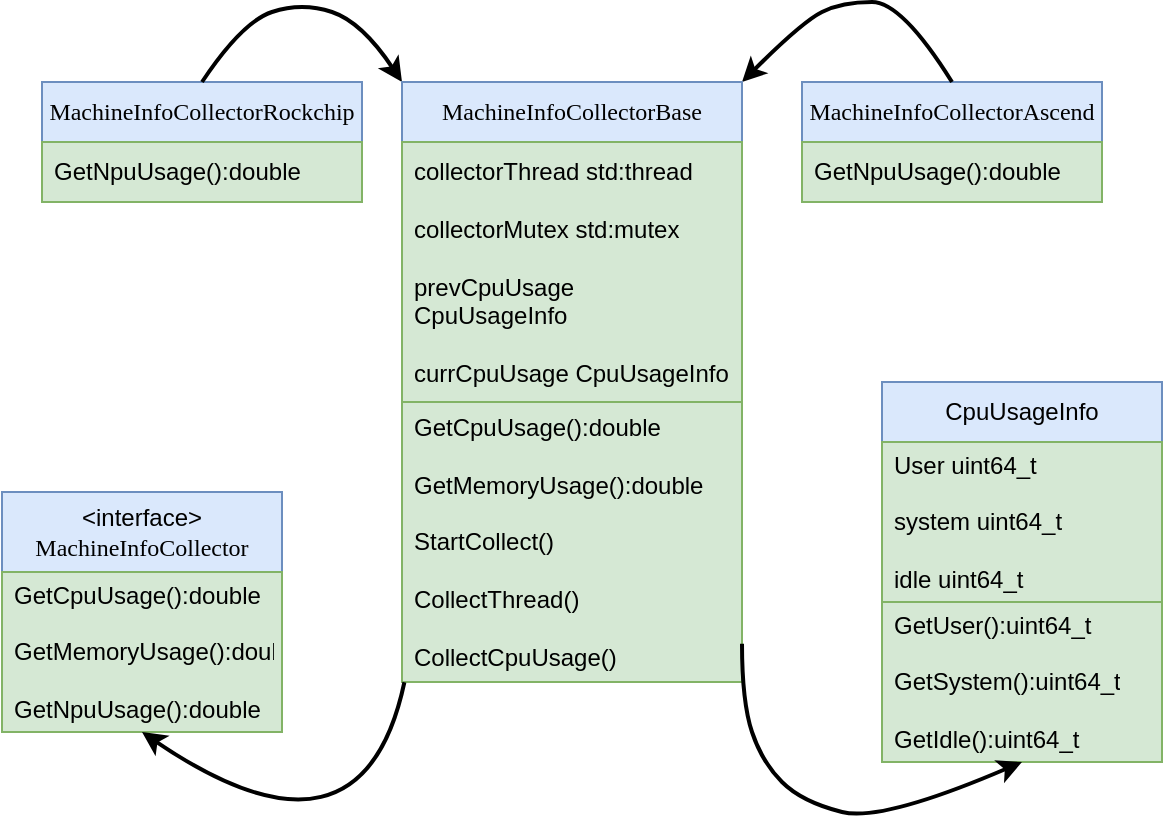 <mxfile version="27.0.5">
  <diagram name="第 1 页" id="_BxO9Xz13ent66Yne161">
    <mxGraphModel dx="1042" dy="563" grid="1" gridSize="10" guides="1" tooltips="1" connect="1" arrows="1" fold="1" page="1" pageScale="1" pageWidth="827" pageHeight="1169" math="0" shadow="0">
      <root>
        <mxCell id="0" />
        <mxCell id="1" parent="0" />
        <mxCell id="bEuY-Cs-iYZ5uO4KxgSN-1" value="&lt;p class=&quot;MsoNormal&quot;&gt;&lt;span style=&quot;mso-spacerun:&#39;yes&#39;;font-family:&#39;Times New Roman&#39;;mso-fareast-font-family:宋体;&quot;&gt;MachineInfoCollectorRockchip&lt;/span&gt;&lt;/p&gt;" style="swimlane;fontStyle=0;childLayout=stackLayout;horizontal=1;startSize=30;horizontalStack=0;resizeParent=1;resizeParentMax=0;resizeLast=0;collapsible=1;marginBottom=0;whiteSpace=wrap;html=1;fontSize=12;align=center;fillColor=#dae8fc;strokeColor=#6c8ebf;" parent="1" vertex="1">
          <mxGeometry x="30" y="130" width="160" height="60" as="geometry" />
        </mxCell>
        <mxCell id="bEuY-Cs-iYZ5uO4KxgSN-2" value="GetNpuUsage():double" style="text;strokeColor=#82b366;fillColor=#d5e8d4;align=left;verticalAlign=middle;spacingLeft=4;spacingRight=4;overflow=hidden;points=[[0,0.5],[1,0.5]];portConstraint=eastwest;rotatable=0;whiteSpace=wrap;html=1;" parent="bEuY-Cs-iYZ5uO4KxgSN-1" vertex="1">
          <mxGeometry y="30" width="160" height="30" as="geometry" />
        </mxCell>
        <mxCell id="bEuY-Cs-iYZ5uO4KxgSN-5" value="&lt;p class=&quot;MsoNormal&quot;&gt;&lt;span style=&quot;mso-spacerun:&#39;yes&#39;;font-family:&#39;Times New Roman&#39;;mso-fareast-font-family:宋体;&quot;&gt;MachineInfoCollectorAscend&lt;/span&gt;&lt;/p&gt;" style="swimlane;fontStyle=0;childLayout=stackLayout;horizontal=1;startSize=30;horizontalStack=0;resizeParent=1;resizeParentMax=0;resizeLast=0;collapsible=1;marginBottom=0;whiteSpace=wrap;html=1;fontSize=12;align=center;fillColor=#dae8fc;strokeColor=#6c8ebf;" parent="1" vertex="1">
          <mxGeometry x="410" y="130" width="150" height="60" as="geometry" />
        </mxCell>
        <mxCell id="bEuY-Cs-iYZ5uO4KxgSN-6" value="GetNpuUsage():double" style="text;strokeColor=#82b366;fillColor=#d5e8d4;align=left;verticalAlign=middle;spacingLeft=4;spacingRight=4;overflow=hidden;points=[[0,0.5],[1,0.5]];portConstraint=eastwest;rotatable=0;whiteSpace=wrap;html=1;" parent="bEuY-Cs-iYZ5uO4KxgSN-5" vertex="1">
          <mxGeometry y="30" width="150" height="30" as="geometry" />
        </mxCell>
        <mxCell id="bEuY-Cs-iYZ5uO4KxgSN-17" value="" style="curved=1;endArrow=classic;html=1;rounded=0;entryX=1;entryY=0;entryDx=0;entryDy=0;exitX=0.5;exitY=0;exitDx=0;exitDy=0;strokeWidth=2;" parent="1" source="bEuY-Cs-iYZ5uO4KxgSN-5" target="bEuY-Cs-iYZ5uO4KxgSN-7" edge="1">
          <mxGeometry width="50" height="50" relative="1" as="geometry">
            <mxPoint x="390" y="260" as="sourcePoint" />
            <mxPoint x="440" y="210" as="targetPoint" />
            <Array as="points">
              <mxPoint x="460" y="90" />
              <mxPoint x="430" y="90" />
              <mxPoint x="410" y="100" />
            </Array>
          </mxGeometry>
        </mxCell>
        <mxCell id="bEuY-Cs-iYZ5uO4KxgSN-19" value="" style="curved=1;endArrow=classic;html=1;rounded=0;exitX=0.5;exitY=0;exitDx=0;exitDy=0;entryX=0;entryY=0;entryDx=0;entryDy=0;strokeWidth=2;" parent="1" source="bEuY-Cs-iYZ5uO4KxgSN-1" target="bEuY-Cs-iYZ5uO4KxgSN-7" edge="1">
          <mxGeometry width="50" height="50" relative="1" as="geometry">
            <mxPoint x="340" y="280" as="sourcePoint" />
            <mxPoint x="390" y="230" as="targetPoint" />
            <Array as="points">
              <mxPoint x="130" y="100" />
              <mxPoint x="160" y="90" />
              <mxPoint x="190" y="100" />
            </Array>
          </mxGeometry>
        </mxCell>
        <mxCell id="bEuY-Cs-iYZ5uO4KxgSN-7" value="&lt;p class=&quot;MsoNormal&quot;&gt;&lt;span style=&quot;mso-spacerun:&#39;yes&#39;;font-family:&#39;Times New Roman&#39;;mso-fareast-font-family:宋体;&quot;&gt;MachineInfoCollectorBase&lt;/span&gt;&lt;/p&gt;" style="swimlane;fontStyle=0;childLayout=stackLayout;horizontal=1;startSize=30;horizontalStack=0;resizeParent=1;resizeParentMax=0;resizeLast=0;collapsible=1;marginBottom=0;whiteSpace=wrap;html=1;container=0;fillColor=#dae8fc;strokeColor=#6c8ebf;" parent="1" vertex="1">
          <mxGeometry x="210" y="130" width="170" height="150" as="geometry">
            <mxRectangle x="200" y="150" width="170" height="50" as="alternateBounds" />
          </mxGeometry>
        </mxCell>
        <mxCell id="bEuY-Cs-iYZ5uO4KxgSN-13" value="&lt;div&gt;GetCpuUsage():double&lt;/div&gt;&lt;div&gt;&lt;br&gt;&lt;/div&gt;&lt;div&gt;GetMemoryUsage():double&lt;/div&gt;&lt;div&gt;&lt;br&gt;&lt;/div&gt;&lt;div&gt;StartCollect()&lt;/div&gt;&lt;div&gt;&lt;br&gt;&lt;/div&gt;&lt;div&gt;CollectThread()&lt;/div&gt;&lt;div&gt;&lt;br&gt;&lt;/div&gt;&lt;div&gt;CollectCpuUsage()&lt;/div&gt;" style="text;strokeColor=#82b366;fillColor=#d5e8d4;align=left;verticalAlign=middle;spacingLeft=4;spacingRight=4;overflow=hidden;points=[[0,0.5],[1,0.5]];portConstraint=eastwest;rotatable=0;whiteSpace=wrap;html=1;container=0;" parent="1" vertex="1">
          <mxGeometry x="210" y="290" width="170" height="140" as="geometry" />
        </mxCell>
        <mxCell id="bEuY-Cs-iYZ5uO4KxgSN-10" value="&lt;div&gt;collectorThread std:thread&lt;/div&gt;&lt;div&gt;&lt;br&gt;&lt;/div&gt;&lt;div&gt;collectorMutex std:mutex&lt;/div&gt;&lt;div&gt;&lt;br&gt;&lt;/div&gt;&lt;div&gt;prevCpuUsage CpuUsageInfo&lt;/div&gt;&lt;div&gt;&lt;br&gt;&lt;/div&gt;&lt;div&gt;currCpuUsage CpuUsageInfo&lt;/div&gt;" style="text;strokeColor=#82b366;fillColor=#d5e8d4;align=left;verticalAlign=middle;spacingLeft=4;spacingRight=4;overflow=hidden;points=[[0,0.5],[1,0.5]];portConstraint=eastwest;rotatable=0;whiteSpace=wrap;html=1;container=0;" parent="1" vertex="1">
          <mxGeometry x="210" y="160" width="170" height="130" as="geometry" />
        </mxCell>
        <mxCell id="bEuY-Cs-iYZ5uO4KxgSN-20" value="&lt;div&gt;&amp;lt;interface&amp;gt;&lt;/div&gt;&lt;div&gt;&lt;span style=&quot;mso-spacerun:&#39;yes&#39;;font-family:&#39;Times New Roman&#39;;mso-fareast-font-family:宋体;&quot;&gt;MachineInfoCollector&lt;/span&gt;&lt;br&gt;&lt;/div&gt;" style="swimlane;fontStyle=0;childLayout=stackLayout;horizontal=1;startSize=40;horizontalStack=0;resizeParent=1;resizeParentMax=0;resizeLast=0;collapsible=1;marginBottom=0;whiteSpace=wrap;html=1;fillColor=#dae8fc;strokeColor=#6c8ebf;" parent="1" vertex="1">
          <mxGeometry x="10" y="335" width="140" height="120" as="geometry" />
        </mxCell>
        <mxCell id="bEuY-Cs-iYZ5uO4KxgSN-21" value="&lt;div&gt;GetCpuUsage():double&lt;/div&gt;&lt;div&gt;&lt;br&gt;&lt;/div&gt;&lt;div&gt;GetMemoryUsage():double&lt;/div&gt;&lt;div&gt;&lt;br&gt;&lt;/div&gt;&lt;div&gt;GetNpuUsage():double&lt;/div&gt;" style="text;strokeColor=#82b366;fillColor=#d5e8d4;align=left;verticalAlign=middle;spacingLeft=4;spacingRight=4;overflow=hidden;points=[[0,0.5],[1,0.5]];portConstraint=eastwest;rotatable=0;whiteSpace=wrap;html=1;" parent="bEuY-Cs-iYZ5uO4KxgSN-20" vertex="1">
          <mxGeometry y="40" width="140" height="80" as="geometry" />
        </mxCell>
        <mxCell id="bEuY-Cs-iYZ5uO4KxgSN-24" value="CpuUsageInfo" style="swimlane;fontStyle=0;childLayout=stackLayout;horizontal=1;startSize=30;horizontalStack=0;resizeParent=1;resizeParentMax=0;resizeLast=0;collapsible=1;marginBottom=0;whiteSpace=wrap;html=1;fillColor=#dae8fc;strokeColor=#6c8ebf;" parent="1" vertex="1">
          <mxGeometry x="450" y="280" width="140" height="190" as="geometry" />
        </mxCell>
        <mxCell id="bEuY-Cs-iYZ5uO4KxgSN-26" value="&lt;div&gt;User uint64_t&lt;/div&gt;&lt;div&gt;&lt;br&gt;&lt;/div&gt;&lt;div&gt;system uint64_t&lt;/div&gt;&lt;div&gt;&lt;br&gt;&lt;/div&gt;&lt;div&gt;idle uint64_t&lt;/div&gt;" style="text;strokeColor=#82b366;fillColor=#d5e8d4;align=left;verticalAlign=middle;spacingLeft=4;spacingRight=4;overflow=hidden;points=[[0,0.5],[1,0.5]];portConstraint=eastwest;rotatable=0;whiteSpace=wrap;html=1;" parent="bEuY-Cs-iYZ5uO4KxgSN-24" vertex="1">
          <mxGeometry y="30" width="140" height="80" as="geometry" />
        </mxCell>
        <mxCell id="bEuY-Cs-iYZ5uO4KxgSN-27" value="&lt;div&gt;GetUser():uint64_t&lt;/div&gt;&lt;div&gt;&lt;br&gt;&lt;/div&gt;&lt;div&gt;GetSystem():uint64_t&lt;/div&gt;&lt;div&gt;&lt;br&gt;&lt;/div&gt;&lt;div&gt;GetIdle():uint64_t&lt;/div&gt;" style="text;strokeColor=#82b366;fillColor=#d5e8d4;align=left;verticalAlign=middle;spacingLeft=4;spacingRight=4;overflow=hidden;points=[[0,0.5],[1,0.5]];portConstraint=eastwest;rotatable=0;whiteSpace=wrap;html=1;" parent="bEuY-Cs-iYZ5uO4KxgSN-24" vertex="1">
          <mxGeometry y="110" width="140" height="80" as="geometry" />
        </mxCell>
        <mxCell id="bEuY-Cs-iYZ5uO4KxgSN-28" value="" style="curved=1;endArrow=classic;html=1;rounded=0;exitX=0.007;exitY=1.001;exitDx=0;exitDy=0;exitPerimeter=0;entryX=0.5;entryY=1;entryDx=0;entryDy=0;strokeWidth=2;" parent="1" source="bEuY-Cs-iYZ5uO4KxgSN-13" target="bEuY-Cs-iYZ5uO4KxgSN-20" edge="1">
          <mxGeometry width="50" height="50" relative="1" as="geometry">
            <mxPoint x="330" y="420" as="sourcePoint" />
            <mxPoint x="380" y="370" as="targetPoint" />
            <Array as="points">
              <mxPoint x="190" y="530" />
            </Array>
          </mxGeometry>
        </mxCell>
        <mxCell id="bEuY-Cs-iYZ5uO4KxgSN-29" value="" style="curved=1;endArrow=classic;html=1;rounded=0;entryX=0.5;entryY=1;entryDx=0;entryDy=0;strokeWidth=2;exitX=1.001;exitY=1.006;exitDx=0;exitDy=0;exitPerimeter=0;" parent="1" target="bEuY-Cs-iYZ5uO4KxgSN-24" edge="1">
          <mxGeometry width="50" height="50" relative="1" as="geometry">
            <mxPoint x="380.0" y="410.84" as="sourcePoint" />
            <mxPoint x="413.83" y="480" as="targetPoint" />
            <Array as="points">
              <mxPoint x="380" y="440" />
              <mxPoint x="390" y="470" />
              <mxPoint x="410" y="490" />
              <mxPoint x="450" y="500" />
            </Array>
          </mxGeometry>
        </mxCell>
      </root>
    </mxGraphModel>
  </diagram>
</mxfile>
